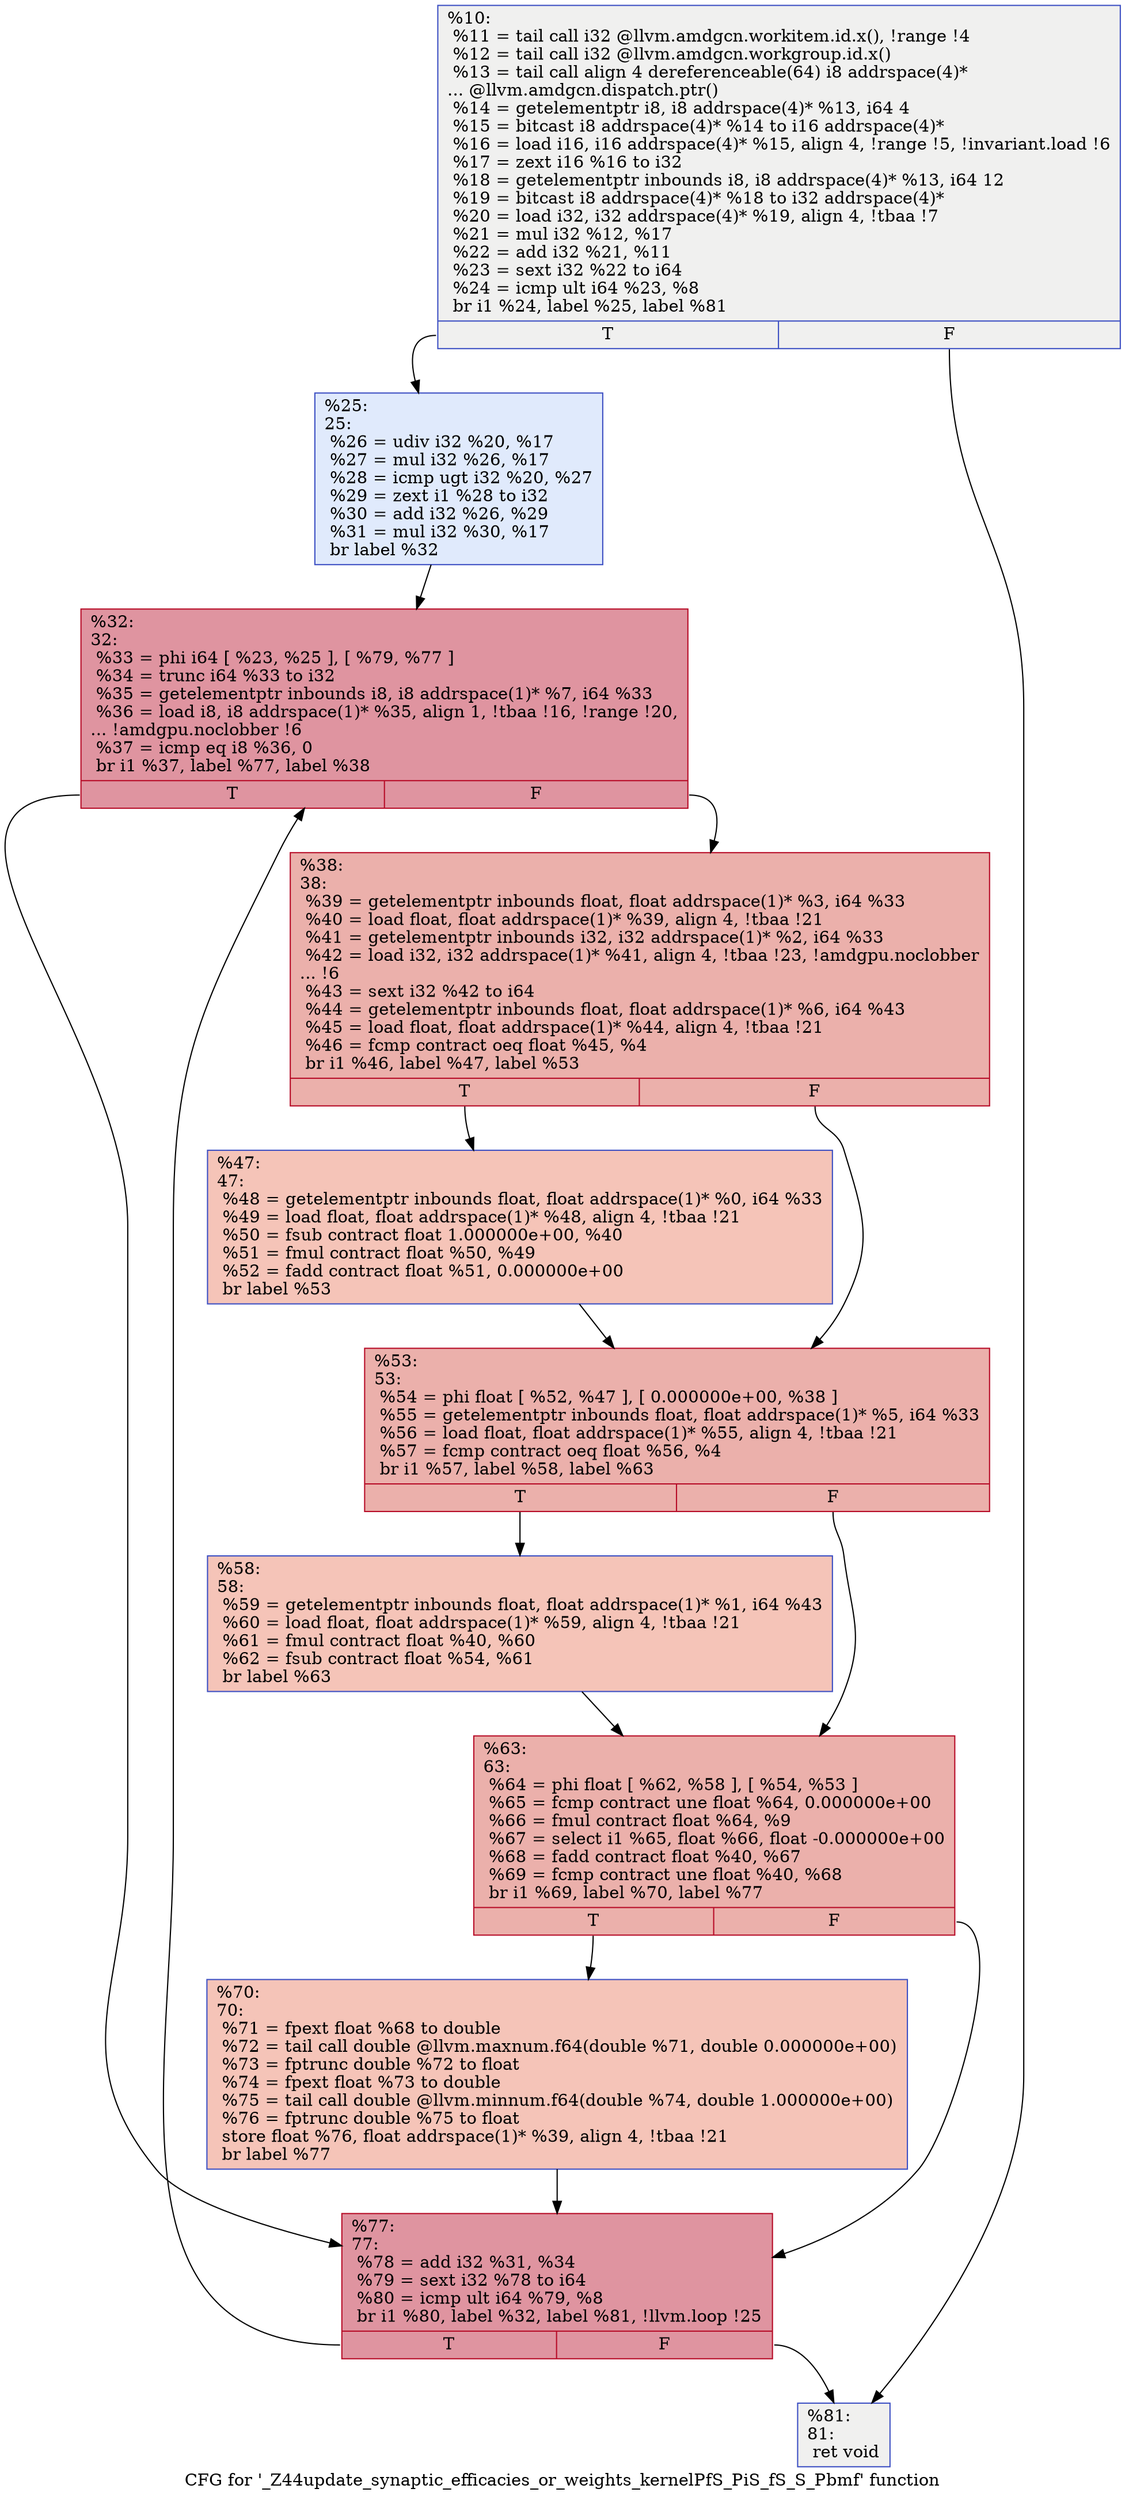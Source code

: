 digraph "CFG for '_Z44update_synaptic_efficacies_or_weights_kernelPfS_PiS_fS_S_Pbmf' function" {
	label="CFG for '_Z44update_synaptic_efficacies_or_weights_kernelPfS_PiS_fS_S_Pbmf' function";

	Node0x4da64a0 [shape=record,color="#3d50c3ff", style=filled, fillcolor="#dedcdb70",label="{%10:\l  %11 = tail call i32 @llvm.amdgcn.workitem.id.x(), !range !4\l  %12 = tail call i32 @llvm.amdgcn.workgroup.id.x()\l  %13 = tail call align 4 dereferenceable(64) i8 addrspace(4)*\l... @llvm.amdgcn.dispatch.ptr()\l  %14 = getelementptr i8, i8 addrspace(4)* %13, i64 4\l  %15 = bitcast i8 addrspace(4)* %14 to i16 addrspace(4)*\l  %16 = load i16, i16 addrspace(4)* %15, align 4, !range !5, !invariant.load !6\l  %17 = zext i16 %16 to i32\l  %18 = getelementptr inbounds i8, i8 addrspace(4)* %13, i64 12\l  %19 = bitcast i8 addrspace(4)* %18 to i32 addrspace(4)*\l  %20 = load i32, i32 addrspace(4)* %19, align 4, !tbaa !7\l  %21 = mul i32 %12, %17\l  %22 = add i32 %21, %11\l  %23 = sext i32 %22 to i64\l  %24 = icmp ult i64 %23, %8\l  br i1 %24, label %25, label %81\l|{<s0>T|<s1>F}}"];
	Node0x4da64a0:s0 -> Node0x4da9570;
	Node0x4da64a0:s1 -> Node0x4da9600;
	Node0x4da9570 [shape=record,color="#3d50c3ff", style=filled, fillcolor="#b9d0f970",label="{%25:\l25:                                               \l  %26 = udiv i32 %20, %17\l  %27 = mul i32 %26, %17\l  %28 = icmp ugt i32 %20, %27\l  %29 = zext i1 %28 to i32\l  %30 = add i32 %26, %29\l  %31 = mul i32 %30, %17\l  br label %32\l}"];
	Node0x4da9570 -> Node0x4da9a80;
	Node0x4da9a80 [shape=record,color="#b70d28ff", style=filled, fillcolor="#b70d2870",label="{%32:\l32:                                               \l  %33 = phi i64 [ %23, %25 ], [ %79, %77 ]\l  %34 = trunc i64 %33 to i32\l  %35 = getelementptr inbounds i8, i8 addrspace(1)* %7, i64 %33\l  %36 = load i8, i8 addrspace(1)* %35, align 1, !tbaa !16, !range !20,\l... !amdgpu.noclobber !6\l  %37 = icmp eq i8 %36, 0\l  br i1 %37, label %77, label %38\l|{<s0>T|<s1>F}}"];
	Node0x4da9a80:s0 -> Node0x4da8f50;
	Node0x4da9a80:s1 -> Node0x4daa8d0;
	Node0x4daa8d0 [shape=record,color="#b70d28ff", style=filled, fillcolor="#d24b4070",label="{%38:\l38:                                               \l  %39 = getelementptr inbounds float, float addrspace(1)* %3, i64 %33\l  %40 = load float, float addrspace(1)* %39, align 4, !tbaa !21\l  %41 = getelementptr inbounds i32, i32 addrspace(1)* %2, i64 %33\l  %42 = load i32, i32 addrspace(1)* %41, align 4, !tbaa !23, !amdgpu.noclobber\l... !6\l  %43 = sext i32 %42 to i64\l  %44 = getelementptr inbounds float, float addrspace(1)* %6, i64 %43\l  %45 = load float, float addrspace(1)* %44, align 4, !tbaa !21\l  %46 = fcmp contract oeq float %45, %4\l  br i1 %46, label %47, label %53\l|{<s0>T|<s1>F}}"];
	Node0x4daa8d0:s0 -> Node0x4dab700;
	Node0x4daa8d0:s1 -> Node0x4dab790;
	Node0x4dab700 [shape=record,color="#3d50c3ff", style=filled, fillcolor="#e97a5f70",label="{%47:\l47:                                               \l  %48 = getelementptr inbounds float, float addrspace(1)* %0, i64 %33\l  %49 = load float, float addrspace(1)* %48, align 4, !tbaa !21\l  %50 = fsub contract float 1.000000e+00, %40\l  %51 = fmul contract float %50, %49\l  %52 = fadd contract float %51, 0.000000e+00\l  br label %53\l}"];
	Node0x4dab700 -> Node0x4dab790;
	Node0x4dab790 [shape=record,color="#b70d28ff", style=filled, fillcolor="#d24b4070",label="{%53:\l53:                                               \l  %54 = phi float [ %52, %47 ], [ 0.000000e+00, %38 ]\l  %55 = getelementptr inbounds float, float addrspace(1)* %5, i64 %33\l  %56 = load float, float addrspace(1)* %55, align 4, !tbaa !21\l  %57 = fcmp contract oeq float %56, %4\l  br i1 %57, label %58, label %63\l|{<s0>T|<s1>F}}"];
	Node0x4dab790:s0 -> Node0x4dac8a0;
	Node0x4dab790:s1 -> Node0x4dac8f0;
	Node0x4dac8a0 [shape=record,color="#3d50c3ff", style=filled, fillcolor="#e97a5f70",label="{%58:\l58:                                               \l  %59 = getelementptr inbounds float, float addrspace(1)* %1, i64 %43\l  %60 = load float, float addrspace(1)* %59, align 4, !tbaa !21\l  %61 = fmul contract float %40, %60\l  %62 = fsub contract float %54, %61\l  br label %63\l}"];
	Node0x4dac8a0 -> Node0x4dac8f0;
	Node0x4dac8f0 [shape=record,color="#b70d28ff", style=filled, fillcolor="#d24b4070",label="{%63:\l63:                                               \l  %64 = phi float [ %62, %58 ], [ %54, %53 ]\l  %65 = fcmp contract une float %64, 0.000000e+00\l  %66 = fmul contract float %64, %9\l  %67 = select i1 %65, float %66, float -0.000000e+00\l  %68 = fadd contract float %40, %67\l  %69 = fcmp contract une float %40, %68\l  br i1 %69, label %70, label %77\l|{<s0>T|<s1>F}}"];
	Node0x4dac8f0:s0 -> Node0x4dad2b0;
	Node0x4dac8f0:s1 -> Node0x4da8f50;
	Node0x4dad2b0 [shape=record,color="#3d50c3ff", style=filled, fillcolor="#e97a5f70",label="{%70:\l70:                                               \l  %71 = fpext float %68 to double\l  %72 = tail call double @llvm.maxnum.f64(double %71, double 0.000000e+00)\l  %73 = fptrunc double %72 to float\l  %74 = fpext float %73 to double\l  %75 = tail call double @llvm.minnum.f64(double %74, double 1.000000e+00)\l  %76 = fptrunc double %75 to float\l  store float %76, float addrspace(1)* %39, align 4, !tbaa !21\l  br label %77\l}"];
	Node0x4dad2b0 -> Node0x4da8f50;
	Node0x4da8f50 [shape=record,color="#b70d28ff", style=filled, fillcolor="#b70d2870",label="{%77:\l77:                                               \l  %78 = add i32 %31, %34\l  %79 = sext i32 %78 to i64\l  %80 = icmp ult i64 %79, %8\l  br i1 %80, label %32, label %81, !llvm.loop !25\l|{<s0>T|<s1>F}}"];
	Node0x4da8f50:s0 -> Node0x4da9a80;
	Node0x4da8f50:s1 -> Node0x4da9600;
	Node0x4da9600 [shape=record,color="#3d50c3ff", style=filled, fillcolor="#dedcdb70",label="{%81:\l81:                                               \l  ret void\l}"];
}
